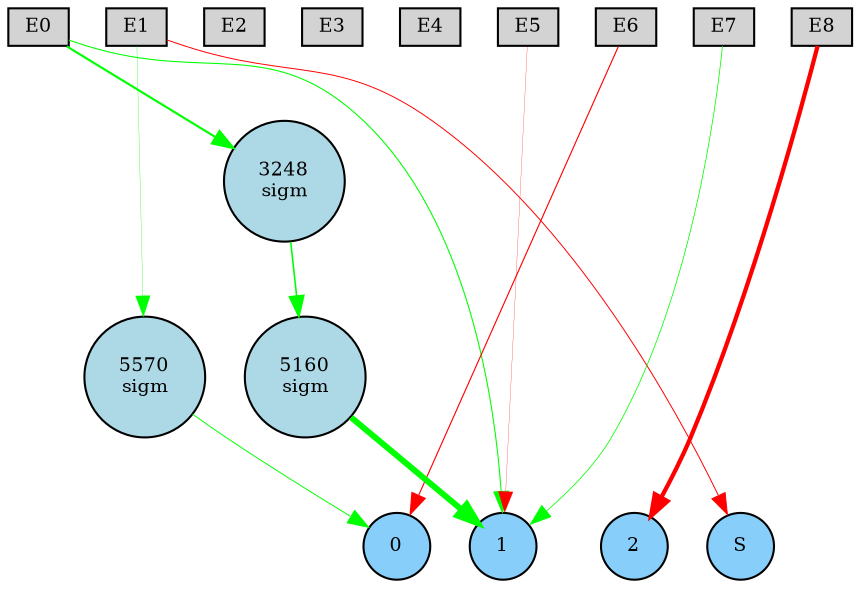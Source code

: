 digraph {
	node [fontsize=9 height=0.2 shape=circle width=0.2]
	subgraph inputs {
		node [shape=box style=filled]
		rank=source
		E0 [fillcolor=lightgray]
		E1 [fillcolor=lightgray]
		E0 -> E1 [style=invis]
		E2 [fillcolor=lightgray]
		E1 -> E2 [style=invis]
		E3 [fillcolor=lightgray]
		E2 -> E3 [style=invis]
		E4 [fillcolor=lightgray]
		E3 -> E4 [style=invis]
		E5 [fillcolor=lightgray]
		E4 -> E5 [style=invis]
		E6 [fillcolor=lightgray]
		E5 -> E6 [style=invis]
		E7 [fillcolor=lightgray]
		E6 -> E7 [style=invis]
		E8 [fillcolor=lightgray]
		E7 -> E8 [style=invis]
	}
	subgraph outputs {
		node [style=filled]
		rank=sink
		0 [fillcolor=lightskyblue fontsize=9 height=0.2 shape=circle width=0.2]
		1 [fillcolor=lightskyblue fontsize=9 height=0.2 shape=circle width=0.2]
		0 -> 1 [style=invis]
		2 [fillcolor=lightskyblue fontsize=9 height=0.2 shape=circle width=0.2]
		1 -> 2 [style=invis]
		S [fillcolor=lightskyblue fontsize=9 height=0.2 shape=circle width=0.2]
		2 -> S [style=invis]
	}
	5570 [label="5570
sigm" fillcolor=lightblue style=filled]
	5160 [label="5160
sigm" fillcolor=lightblue style=filled]
	3248 [label="3248
sigm" fillcolor=lightblue style=filled]
	E8 -> 2 [color=red penwidth=2.0465545122421216 style=solid]
	E1 -> S [color=red penwidth=0.4715082658713913 style=solid]
	E0 -> 3248 [color=green penwidth=1.0258406643381006 style=solid]
	E5 -> 1 [color=red penwidth=0.12528300507749623 style=solid]
	E6 -> 0 [color=red penwidth=0.5418774141389087 style=solid]
	E0 -> 1 [color=green penwidth=0.5187239982134118 style=solid]
	3248 -> 5160 [color=green penwidth=0.758375000562127 style=solid]
	5160 -> 1 [color=green penwidth=2.8747119193789814 style=solid]
	E1 -> 5570 [color=green penwidth=0.15126884016469583 style=solid]
	5570 -> 0 [color=green penwidth=0.45720657949568166 style=solid]
	E7 -> 1 [color=green penwidth=0.3735708367463876 style=solid]
}
